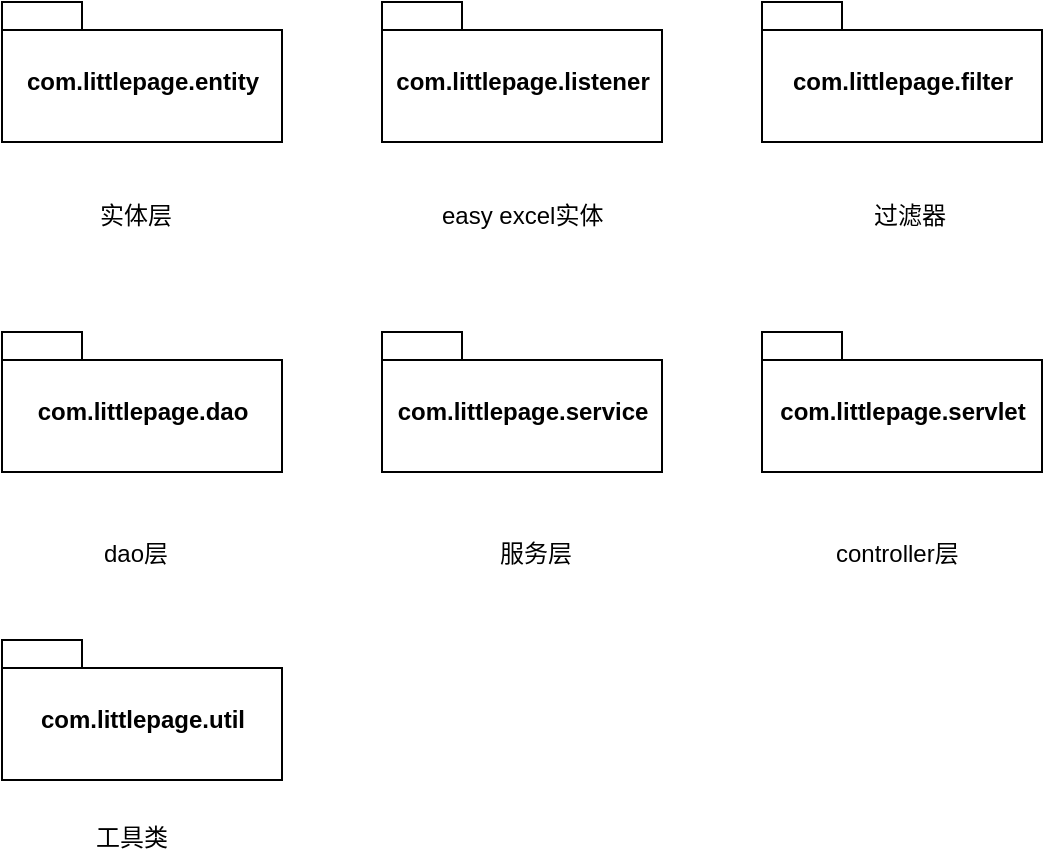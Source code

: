 <mxfile version="12.2.4" pages="1"><diagram id="ybHsVPt9t1GbpLEGqLbv" name="Page-1"><mxGraphModel dx="524" dy="610" grid="0" gridSize="10" guides="1" tooltips="1" connect="1" arrows="1" fold="1" page="1" pageScale="1" pageWidth="850" pageHeight="1100" math="0" shadow="0"><root><mxCell id="0"/><mxCell id="1" parent="0"/><mxCell id="2" value="com.littlepage.dao" style="shape=folder;fontStyle=1;spacingTop=10;tabWidth=40;tabHeight=14;tabPosition=left;html=1;" parent="1" vertex="1"><mxGeometry x="50" y="255" width="140" height="70" as="geometry"/></mxCell><mxCell id="3" value="com.littlepage.entity" style="shape=folder;fontStyle=1;spacingTop=10;tabWidth=40;tabHeight=14;tabPosition=left;html=1;" parent="1" vertex="1"><mxGeometry x="50" y="90" width="140" height="70" as="geometry"/></mxCell><mxCell id="4" value="com.littlepage.filter" style="shape=folder;fontStyle=1;spacingTop=10;tabWidth=40;tabHeight=14;tabPosition=left;html=1;" parent="1" vertex="1"><mxGeometry x="430" y="90" width="140" height="70" as="geometry"/></mxCell><mxCell id="5" value="com.littlepage.listener" style="shape=folder;fontStyle=1;spacingTop=10;tabWidth=40;tabHeight=14;tabPosition=left;html=1;" parent="1" vertex="1"><mxGeometry x="240" y="90" width="140" height="70" as="geometry"/></mxCell><mxCell id="8" value="com.littlepage.service" style="shape=folder;fontStyle=1;spacingTop=10;tabWidth=40;tabHeight=14;tabPosition=left;html=1;" parent="1" vertex="1"><mxGeometry x="240" y="255" width="140" height="70" as="geometry"/></mxCell><mxCell id="9" value="com.littlepage.servlet" style="shape=folder;fontStyle=1;spacingTop=10;tabWidth=40;tabHeight=14;tabPosition=left;html=1;" parent="1" vertex="1"><mxGeometry x="430" y="255" width="140" height="70" as="geometry"/></mxCell><mxCell id="10" value="实体层" style="text;html=1;resizable=0;points=[];autosize=1;align=left;verticalAlign=top;spacingTop=-4;" parent="1" vertex="1"><mxGeometry x="97" y="187" width="46" height="14" as="geometry"/></mxCell><mxCell id="11" value="easy excel实体" style="text;html=1;resizable=0;points=[];autosize=1;align=left;verticalAlign=top;spacingTop=-4;" parent="1" vertex="1"><mxGeometry x="268" y="187" width="91" height="14" as="geometry"/></mxCell><mxCell id="13" value="过滤器" style="text;html=1;resizable=0;points=[];autosize=1;align=left;verticalAlign=top;spacingTop=-4;" parent="1" vertex="1"><mxGeometry x="484" y="187" width="46" height="14" as="geometry"/></mxCell><mxCell id="14" value="dao层" style="text;html=1;resizable=0;points=[];autosize=1;align=left;verticalAlign=top;spacingTop=-4;" parent="1" vertex="1"><mxGeometry x="99" y="356" width="42" height="14" as="geometry"/></mxCell><mxCell id="15" value="服务层" style="text;html=1;resizable=0;points=[];autosize=1;align=left;verticalAlign=top;spacingTop=-4;" parent="1" vertex="1"><mxGeometry x="297" y="356" width="46" height="14" as="geometry"/></mxCell><mxCell id="16" value="controller层" style="text;html=1;resizable=0;points=[];autosize=1;align=left;verticalAlign=top;spacingTop=-4;" parent="1" vertex="1"><mxGeometry x="464.5" y="356" width="71" height="14" as="geometry"/></mxCell><mxCell id="17" value="com.littlepage.util" style="shape=folder;fontStyle=1;spacingTop=10;tabWidth=40;tabHeight=14;tabPosition=left;html=1;" vertex="1" parent="1"><mxGeometry x="50" y="409" width="140" height="70" as="geometry"/></mxCell><mxCell id="18" value="工具类" style="text;html=1;resizable=0;points=[];autosize=1;align=left;verticalAlign=top;spacingTop=-4;" vertex="1" parent="1"><mxGeometry x="95" y="498" width="46" height="14" as="geometry"/></mxCell></root></mxGraphModel></diagram></mxfile>